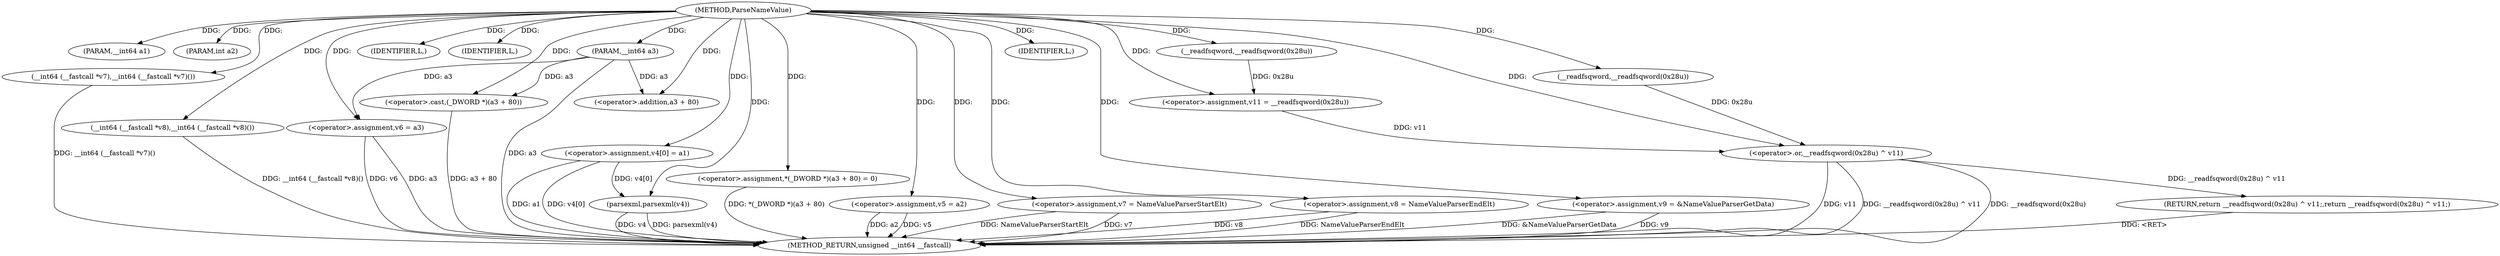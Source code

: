 digraph ParseNameValue {  
"1000109" [label = "(METHOD,ParseNameValue)" ]
"1000165" [label = "(METHOD_RETURN,unsigned __int64 __fastcall)" ]
"1000110" [label = "(PARAM,__int64 a1)" ]
"1000111" [label = "(PARAM,int a2)" ]
"1000112" [label = "(PARAM,__int64 a3)" ]
"1000117" [label = "(__int64 (__fastcall *v7),__int64 (__fastcall *v7)())" ]
"1000118" [label = "(__int64 (__fastcall *v8),__int64 (__fastcall *v8)())" ]
"1000122" [label = "(IDENTIFIER,L,)" ]
"1000123" [label = "(IDENTIFIER,L,)" ]
"1000124" [label = "(<operator>.assignment,v11 = __readfsqword(0x28u))" ]
"1000126" [label = "(__readfsqword,__readfsqword(0x28u))" ]
"1000128" [label = "(<operator>.assignment,v4[0] = a1)" ]
"1000133" [label = "(<operator>.assignment,*(_DWORD *)(a3 + 80) = 0)" ]
"1000135" [label = "(<operator>.cast,(_DWORD *)(a3 + 80))" ]
"1000137" [label = "(<operator>.addition,a3 + 80)" ]
"1000141" [label = "(<operator>.assignment,v5 = a2)" ]
"1000144" [label = "(<operator>.assignment,v6 = a3)" ]
"1000147" [label = "(<operator>.assignment,v7 = NameValueParserStartElt)" ]
"1000150" [label = "(IDENTIFIER,L,)" ]
"1000151" [label = "(<operator>.assignment,v8 = NameValueParserEndElt)" ]
"1000154" [label = "(<operator>.assignment,v9 = &NameValueParserGetData)" ]
"1000158" [label = "(parsexml,parsexml(v4))" ]
"1000160" [label = "(RETURN,return __readfsqword(0x28u) ^ v11;,return __readfsqword(0x28u) ^ v11;)" ]
"1000161" [label = "(<operator>.or,__readfsqword(0x28u) ^ v11)" ]
"1000162" [label = "(__readfsqword,__readfsqword(0x28u))" ]
  "1000160" -> "1000165"  [ label = "DDG: <RET>"] 
  "1000161" -> "1000165"  [ label = "DDG: v11"] 
  "1000117" -> "1000165"  [ label = "DDG: __int64 (__fastcall *v7)()"] 
  "1000151" -> "1000165"  [ label = "DDG: v8"] 
  "1000147" -> "1000165"  [ label = "DDG: NameValueParserStartElt"] 
  "1000158" -> "1000165"  [ label = "DDG: parsexml(v4)"] 
  "1000158" -> "1000165"  [ label = "DDG: v4"] 
  "1000154" -> "1000165"  [ label = "DDG: &NameValueParserGetData"] 
  "1000144" -> "1000165"  [ label = "DDG: v6"] 
  "1000161" -> "1000165"  [ label = "DDG: __readfsqword(0x28u) ^ v11"] 
  "1000141" -> "1000165"  [ label = "DDG: a2"] 
  "1000118" -> "1000165"  [ label = "DDG: __int64 (__fastcall *v8)()"] 
  "1000141" -> "1000165"  [ label = "DDG: v5"] 
  "1000135" -> "1000165"  [ label = "DDG: a3 + 80"] 
  "1000133" -> "1000165"  [ label = "DDG: *(_DWORD *)(a3 + 80)"] 
  "1000151" -> "1000165"  [ label = "DDG: NameValueParserEndElt"] 
  "1000147" -> "1000165"  [ label = "DDG: v7"] 
  "1000154" -> "1000165"  [ label = "DDG: v9"] 
  "1000128" -> "1000165"  [ label = "DDG: v4[0]"] 
  "1000112" -> "1000165"  [ label = "DDG: a3"] 
  "1000144" -> "1000165"  [ label = "DDG: a3"] 
  "1000161" -> "1000165"  [ label = "DDG: __readfsqword(0x28u)"] 
  "1000128" -> "1000165"  [ label = "DDG: a1"] 
  "1000109" -> "1000110"  [ label = "DDG: "] 
  "1000109" -> "1000111"  [ label = "DDG: "] 
  "1000109" -> "1000112"  [ label = "DDG: "] 
  "1000109" -> "1000117"  [ label = "DDG: "] 
  "1000109" -> "1000118"  [ label = "DDG: "] 
  "1000109" -> "1000122"  [ label = "DDG: "] 
  "1000109" -> "1000123"  [ label = "DDG: "] 
  "1000126" -> "1000124"  [ label = "DDG: 0x28u"] 
  "1000109" -> "1000124"  [ label = "DDG: "] 
  "1000109" -> "1000126"  [ label = "DDG: "] 
  "1000109" -> "1000128"  [ label = "DDG: "] 
  "1000109" -> "1000133"  [ label = "DDG: "] 
  "1000112" -> "1000135"  [ label = "DDG: a3"] 
  "1000109" -> "1000135"  [ label = "DDG: "] 
  "1000112" -> "1000137"  [ label = "DDG: a3"] 
  "1000109" -> "1000137"  [ label = "DDG: "] 
  "1000109" -> "1000141"  [ label = "DDG: "] 
  "1000112" -> "1000144"  [ label = "DDG: a3"] 
  "1000109" -> "1000144"  [ label = "DDG: "] 
  "1000109" -> "1000147"  [ label = "DDG: "] 
  "1000109" -> "1000150"  [ label = "DDG: "] 
  "1000109" -> "1000151"  [ label = "DDG: "] 
  "1000109" -> "1000154"  [ label = "DDG: "] 
  "1000128" -> "1000158"  [ label = "DDG: v4[0]"] 
  "1000109" -> "1000158"  [ label = "DDG: "] 
  "1000161" -> "1000160"  [ label = "DDG: __readfsqword(0x28u) ^ v11"] 
  "1000162" -> "1000161"  [ label = "DDG: 0x28u"] 
  "1000109" -> "1000162"  [ label = "DDG: "] 
  "1000124" -> "1000161"  [ label = "DDG: v11"] 
  "1000109" -> "1000161"  [ label = "DDG: "] 
}
